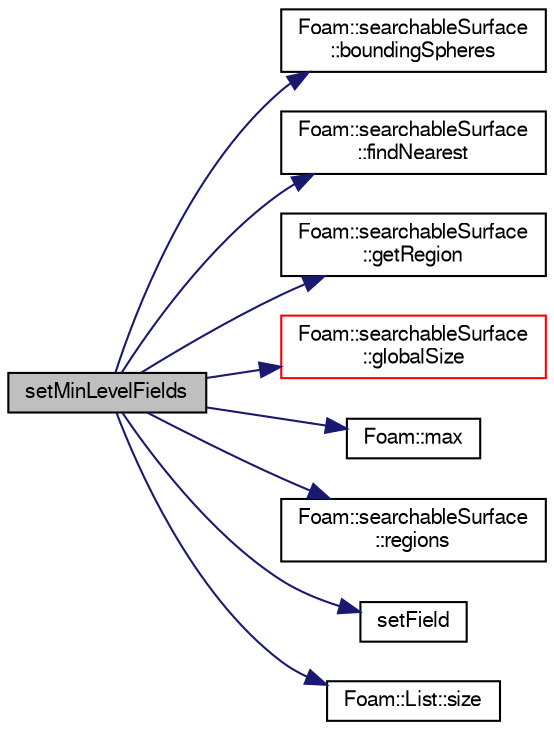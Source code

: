 digraph "setMinLevelFields"
{
  bgcolor="transparent";
  edge [fontname="FreeSans",fontsize="10",labelfontname="FreeSans",labelfontsize="10"];
  node [fontname="FreeSans",fontsize="10",shape=record];
  rankdir="LR";
  Node1 [label="setMinLevelFields",height=0.2,width=0.4,color="black", fillcolor="grey75", style="filled" fontcolor="black"];
  Node1 -> Node2 [color="midnightblue",fontsize="10",style="solid",fontname="FreeSans"];
  Node2 [label="Foam::searchableSurface\l::boundingSpheres",height=0.2,width=0.4,color="black",URL="$a02196.html#ae504a3694e3469175441cdf18170cb7c",tooltip="Get bounding spheres (centre and radius squared), one per element. "];
  Node1 -> Node3 [color="midnightblue",fontsize="10",style="solid",fontname="FreeSans"];
  Node3 [label="Foam::searchableSurface\l::findNearest",height=0.2,width=0.4,color="black",URL="$a02196.html#a3f42c3915b774a7541668a069ce52dc6"];
  Node1 -> Node4 [color="midnightblue",fontsize="10",style="solid",fontname="FreeSans"];
  Node4 [label="Foam::searchableSurface\l::getRegion",height=0.2,width=0.4,color="black",URL="$a02196.html#a08a437fdcf019de7941dbee87d35a56e",tooltip="From a set of points and indices get the region. "];
  Node1 -> Node5 [color="midnightblue",fontsize="10",style="solid",fontname="FreeSans"];
  Node5 [label="Foam::searchableSurface\l::globalSize",height=0.2,width=0.4,color="red",URL="$a02196.html#a8552430e1bfdd437d14f4bbb517c59db",tooltip="Range of global indices that can be returned. "];
  Node1 -> Node6 [color="midnightblue",fontsize="10",style="solid",fontname="FreeSans"];
  Node6 [label="Foam::max",height=0.2,width=0.4,color="black",URL="$a10237.html#ac993e906cf2774ae77e666bc24e81733"];
  Node1 -> Node7 [color="midnightblue",fontsize="10",style="solid",fontname="FreeSans"];
  Node7 [label="Foam::searchableSurface\l::regions",height=0.2,width=0.4,color="black",URL="$a02196.html#a7ebf756bf55e688f61fab68366c6c950",tooltip="Names of regions. "];
  Node1 -> Node8 [color="midnightblue",fontsize="10",style="solid",fontname="FreeSans"];
  Node8 [label="setField",height=0.2,width=0.4,color="black",URL="$a04167.html#a7b21b49ca181f435ab9162696f67b0e1"];
  Node1 -> Node9 [color="midnightblue",fontsize="10",style="solid",fontname="FreeSans"];
  Node9 [label="Foam::List::size",height=0.2,width=0.4,color="black",URL="$a01325.html#a8a5f6fa29bd4b500caf186f60245b384",tooltip="Override size to be inconsistent with allocated storage. "];
}
